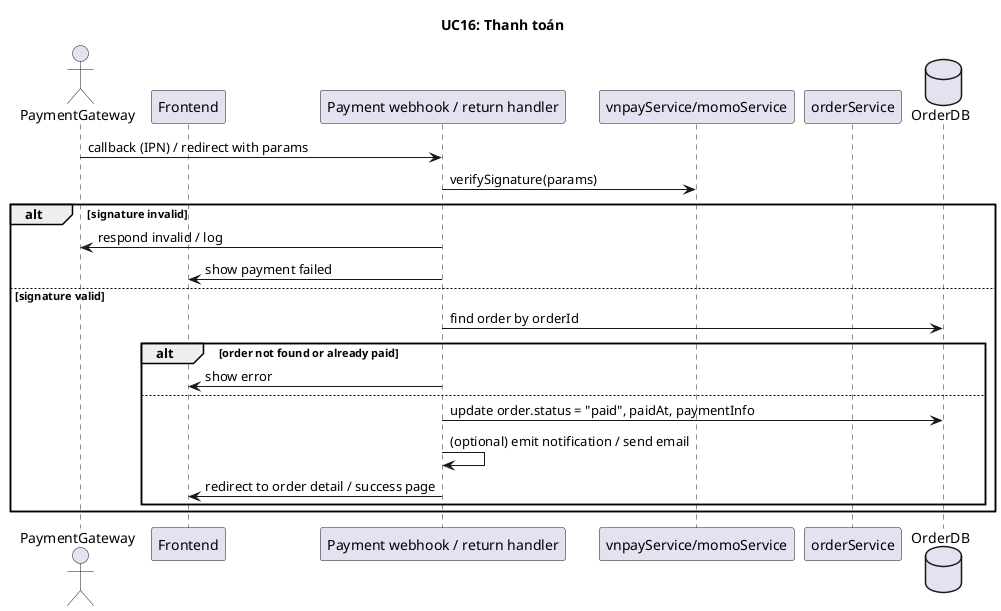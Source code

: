 @startuml UC16_Payment_Callback

title UC16: Thanh toán

actor PaymentGateway
participant Frontend
participant PaymentController as "Payment webhook / return handler"
participant PaymentService as "vnpayService/momoService"
participant OrderService as "orderService"
database OrderDB

PaymentGateway -> PaymentController: callback (IPN) / redirect with params
PaymentController -> PaymentService: verifySignature(params)
alt signature invalid
  PaymentController -> PaymentGateway: respond invalid / log
  PaymentController -> Frontend: show payment failed
else signature valid
  PaymentController -> OrderDB: find order by orderId
  alt order not found or already paid
    PaymentController -> Frontend: show error
  else
    PaymentController -> OrderDB: update order.status = "paid", paidAt, paymentInfo
    PaymentController -> PaymentController: (optional) emit notification / send email
    PaymentController -> Frontend: redirect to order detail / success page
  end
end
@enduml
